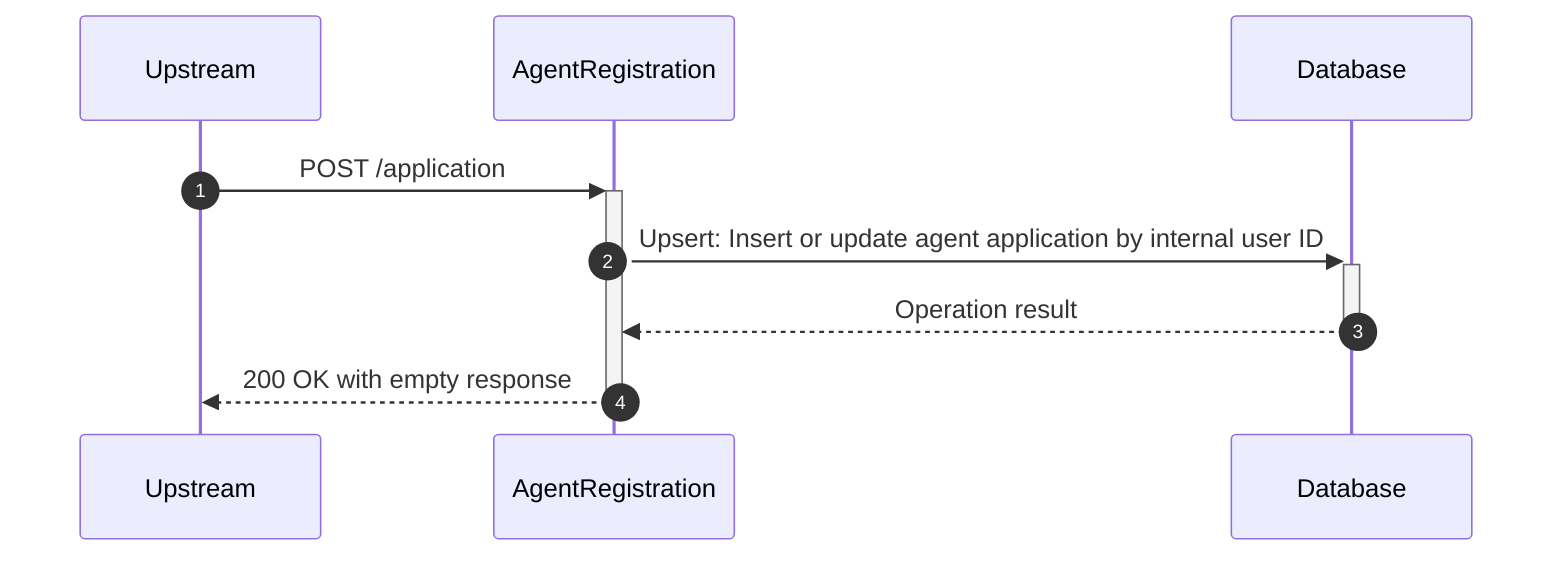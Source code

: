 sequenceDiagram
    autonumber
    participant Upstream
    participant AgentRegistration
    participant Database

    Upstream->>+AgentRegistration: POST /application
    AgentRegistration->>+Database: Upsert: Insert or update agent application by internal user ID
    Database-->>-AgentRegistration: Operation result
    AgentRegistration-->>-Upstream: 200 OK with empty response